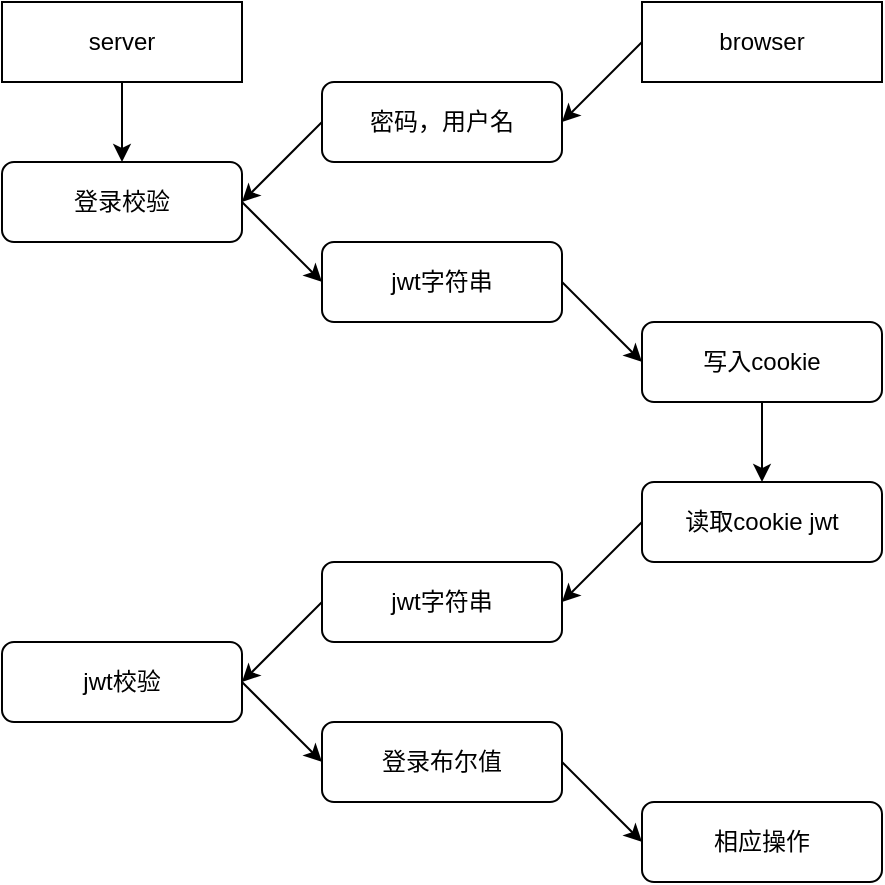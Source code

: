 <mxfile>
    <diagram id="3cxtyK4l1yM4A20PIpbX" name="第 1 页">
        <mxGraphModel dx="596" dy="710" grid="1" gridSize="10" guides="1" tooltips="1" connect="1" arrows="1" fold="1" page="1" pageScale="1" pageWidth="3300" pageHeight="4681" math="0" shadow="0">
            <root>
                <mxCell id="0"/>
                <mxCell id="1" parent="0"/>
                <mxCell id="25" style="edgeStyle=none;html=1;exitX=0.5;exitY=1;exitDx=0;exitDy=0;entryX=0.5;entryY=0;entryDx=0;entryDy=0;" parent="1" source="3" target="7" edge="1">
                    <mxGeometry relative="1" as="geometry"/>
                </mxCell>
                <mxCell id="3" value="server" style="rounded=0;whiteSpace=wrap;html=1;" parent="1" vertex="1">
                    <mxGeometry x="160" y="160" width="120" height="40" as="geometry"/>
                </mxCell>
                <mxCell id="9" style="edgeStyle=none;html=1;exitX=0;exitY=0.5;exitDx=0;exitDy=0;entryX=1;entryY=0.5;entryDx=0;entryDy=0;" parent="1" source="4" target="8" edge="1">
                    <mxGeometry relative="1" as="geometry"/>
                </mxCell>
                <mxCell id="4" value="browser" style="rounded=0;whiteSpace=wrap;html=1;" parent="1" vertex="1">
                    <mxGeometry x="480" y="160" width="120" height="40" as="geometry"/>
                </mxCell>
                <mxCell id="12" style="edgeStyle=none;html=1;exitX=1;exitY=0.5;exitDx=0;exitDy=0;entryX=0;entryY=0.5;entryDx=0;entryDy=0;" parent="1" source="7" target="11" edge="1">
                    <mxGeometry relative="1" as="geometry"/>
                </mxCell>
                <mxCell id="7" value="登录校验" style="rounded=1;whiteSpace=wrap;html=1;" parent="1" vertex="1">
                    <mxGeometry x="160" y="240" width="120" height="40" as="geometry"/>
                </mxCell>
                <mxCell id="10" style="edgeStyle=none;html=1;exitX=0;exitY=0.5;exitDx=0;exitDy=0;entryX=1;entryY=0.5;entryDx=0;entryDy=0;" parent="1" source="8" target="7" edge="1">
                    <mxGeometry relative="1" as="geometry"/>
                </mxCell>
                <mxCell id="8" value="密码，用户名" style="rounded=1;whiteSpace=wrap;html=1;" parent="1" vertex="1">
                    <mxGeometry x="320" y="200" width="120" height="40" as="geometry"/>
                </mxCell>
                <mxCell id="14" style="edgeStyle=none;html=1;exitX=1;exitY=0.5;exitDx=0;exitDy=0;entryX=0;entryY=0.5;entryDx=0;entryDy=0;" parent="1" source="11" target="13" edge="1">
                    <mxGeometry relative="1" as="geometry"/>
                </mxCell>
                <mxCell id="11" value="jwt字符串" style="rounded=1;whiteSpace=wrap;html=1;" parent="1" vertex="1">
                    <mxGeometry x="320" y="280" width="120" height="40" as="geometry"/>
                </mxCell>
                <mxCell id="30" style="edgeStyle=none;html=1;exitX=0.5;exitY=1;exitDx=0;exitDy=0;entryX=0.5;entryY=0;entryDx=0;entryDy=0;" edge="1" parent="1" source="13" target="15">
                    <mxGeometry relative="1" as="geometry"/>
                </mxCell>
                <mxCell id="13" value="写入cookie" style="rounded=1;whiteSpace=wrap;html=1;" parent="1" vertex="1">
                    <mxGeometry x="480" y="320" width="120" height="40" as="geometry"/>
                </mxCell>
                <mxCell id="28" style="edgeStyle=none;html=1;exitX=0;exitY=0.5;exitDx=0;exitDy=0;entryX=1;entryY=0.5;entryDx=0;entryDy=0;" parent="1" source="15" target="27" edge="1">
                    <mxGeometry relative="1" as="geometry"/>
                </mxCell>
                <mxCell id="15" value="读取cookie jwt" style="rounded=1;whiteSpace=wrap;html=1;" parent="1" vertex="1">
                    <mxGeometry x="480" y="400" width="120" height="40" as="geometry"/>
                </mxCell>
                <mxCell id="21" style="edgeStyle=none;html=1;exitX=1;exitY=0.5;exitDx=0;exitDy=0;entryX=0;entryY=0.5;entryDx=0;entryDy=0;" parent="1" source="18" target="20" edge="1">
                    <mxGeometry relative="1" as="geometry"/>
                </mxCell>
                <mxCell id="18" value="jwt校验" style="rounded=1;whiteSpace=wrap;html=1;" parent="1" vertex="1">
                    <mxGeometry x="160" y="480" width="120" height="40" as="geometry"/>
                </mxCell>
                <mxCell id="23" style="edgeStyle=none;html=1;exitX=1;exitY=0.5;exitDx=0;exitDy=0;entryX=0;entryY=0.5;entryDx=0;entryDy=0;" parent="1" source="20" target="22" edge="1">
                    <mxGeometry relative="1" as="geometry"/>
                </mxCell>
                <mxCell id="20" value="登录布尔值" style="rounded=1;whiteSpace=wrap;html=1;" parent="1" vertex="1">
                    <mxGeometry x="320" y="520" width="120" height="40" as="geometry"/>
                </mxCell>
                <mxCell id="22" value="相应操作" style="rounded=1;whiteSpace=wrap;html=1;" parent="1" vertex="1">
                    <mxGeometry x="480" y="560" width="120" height="40" as="geometry"/>
                </mxCell>
                <mxCell id="29" style="edgeStyle=none;html=1;exitX=0;exitY=0.5;exitDx=0;exitDy=0;entryX=1;entryY=0.5;entryDx=0;entryDy=0;" parent="1" source="27" target="18" edge="1">
                    <mxGeometry relative="1" as="geometry"/>
                </mxCell>
                <mxCell id="27" value="jwt字符串" style="rounded=1;whiteSpace=wrap;html=1;" parent="1" vertex="1">
                    <mxGeometry x="320" y="440" width="120" height="40" as="geometry"/>
                </mxCell>
            </root>
        </mxGraphModel>
    </diagram>
</mxfile>